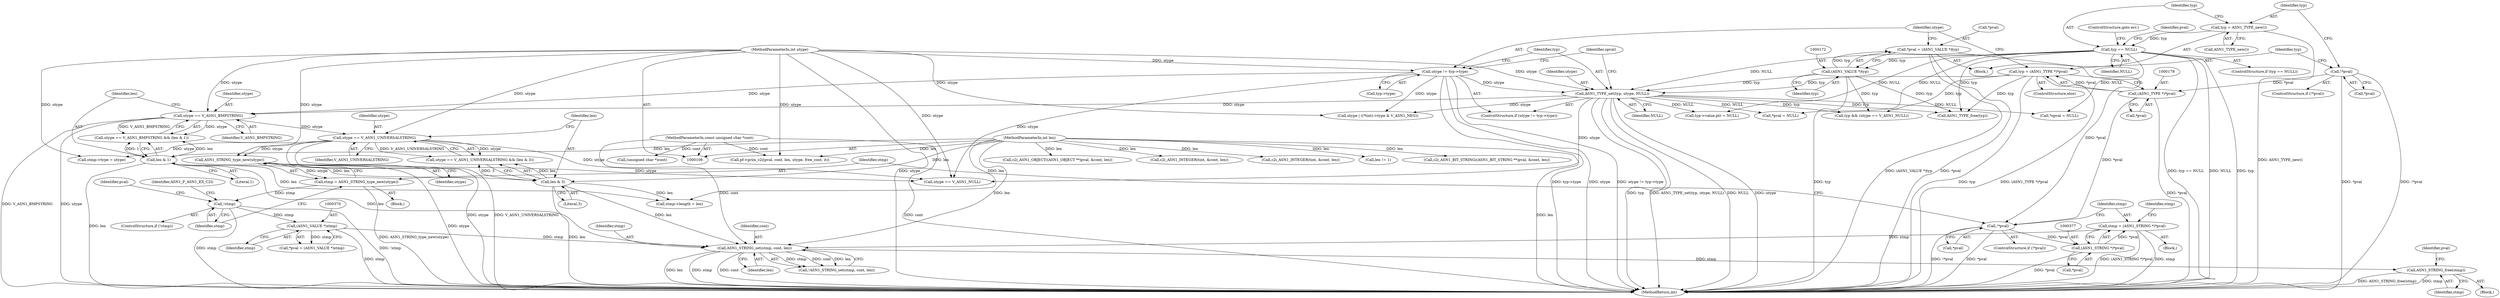 digraph "0_openssl_f5da52e308a6aeea6d5f3df98c4da295d7e9cc27_0@API" {
"1000425" [label="(Call,ASN1_STRING_free(stmp))"];
"1000417" [label="(Call,ASN1_STRING_set(stmp, cont, len))"];
"1000374" [label="(Call,stmp = (ASN1_STRING *)*pval)"];
"1000376" [label="(Call,(ASN1_STRING *)*pval)"];
"1000350" [label="(Call,!*pval)"];
"1000168" [label="(Call,*pval = (ASN1_VALUE *)typ)"];
"1000171" [label="(Call,(ASN1_VALUE *)typ)"];
"1000164" [label="(Call,typ == NULL)"];
"1000160" [label="(Call,typ = ASN1_TYPE_new())"];
"1000177" [label="(Call,(ASN1_TYPE *)*pval)"];
"1000156" [label="(Call,!*pval)"];
"1000369" [label="(Call,(ASN1_VALUE *)stmp)"];
"1000359" [label="(Call,!stmp)"];
"1000354" [label="(Call,stmp = ASN1_STRING_type_new(utype))"];
"1000356" [label="(Call,ASN1_STRING_type_new(utype))"];
"1000338" [label="(Call,utype == V_ASN1_UNIVERSALSTRING)"];
"1000325" [label="(Call,utype == V_ASN1_BMPSTRING)"];
"1000187" [label="(Call,ASN1_TYPE_set(typ, utype, NULL))"];
"1000175" [label="(Call,typ = (ASN1_TYPE *)*pval)"];
"1000182" [label="(Call,utype != typ->type)"];
"1000110" [label="(MethodParameterIn,int utype)"];
"1000108" [label="(MethodParameterIn,const unsigned char *cont)"];
"1000328" [label="(Call,len & 1)"];
"1000109" [label="(MethodParameterIn,int len)"];
"1000341" [label="(Call,len & 3)"];
"1000160" [label="(Call,typ = ASN1_TYPE_new())"];
"1000173" [label="(Identifier,typ)"];
"1000404" [label="(Call,stmp->length = len)"];
"1000464" [label="(MethodReturn,int)"];
"1000108" [label="(MethodParameterIn,const unsigned char *cont)"];
"1000425" [label="(Call,ASN1_STRING_free(stmp))"];
"1000454" [label="(Call,ASN1_TYPE_free(typ))"];
"1000341" [label="(Call,len & 3)"];
"1000174" [label="(ControlStructure,else)"];
"1000328" [label="(Call,len & 1)"];
"1000187" [label="(Call,ASN1_TYPE_set(typ, utype, NULL))"];
"1000401" [label="(Call,(unsigned char *)cont)"];
"1000109" [label="(MethodParameterIn,int len)"];
"1000439" [label="(Call,typ->value.ptr = NULL)"];
"1000382" [label="(Identifier,stmp)"];
"1000329" [label="(Identifier,len)"];
"1000169" [label="(Call,*pval)"];
"1000356" [label="(Call,ASN1_STRING_type_new(utype))"];
"1000354" [label="(Call,stmp = ASN1_STRING_type_new(utype))"];
"1000421" [label="(Block,)"];
"1000378" [label="(Call,*pval)"];
"1000436" [label="(Call,utype == V_ASN1_NULL)"];
"1000330" [label="(Literal,1)"];
"1000159" [label="(Block,)"];
"1000363" [label="(Identifier,ASN1_F_ASN1_EX_C2I)"];
"1000208" [label="(Call,c2i_ASN1_OBJECT((ASN1_OBJECT **)pval, &cont, len))"];
"1000349" [label="(ControlStructure,if (!*pval))"];
"1000360" [label="(Identifier,stmp)"];
"1000190" [label="(Identifier,NULL)"];
"1000188" [label="(Identifier,typ)"];
"1000156" [label="(Call,!*pval)"];
"1000375" [label="(Identifier,stmp)"];
"1000353" [label="(Block,)"];
"1000110" [label="(MethodParameterIn,int utype)"];
"1000184" [label="(Call,typ->type)"];
"1000285" [label="(Call,c2i_ASN1_INTEGER(tint, &cont, len))"];
"1000368" [label="(Identifier,pval)"];
"1000161" [label="(Identifier,typ)"];
"1000429" [label="(Identifier,pval)"];
"1000189" [label="(Identifier,utype)"];
"1000357" [label="(Identifier,utype)"];
"1000141" [label="(Call,pf->prim_c2i(pval, cont, len, utype, free_cont, it))"];
"1000327" [label="(Identifier,V_ASN1_BMPSTRING)"];
"1000192" [label="(Identifier,opval)"];
"1000177" [label="(Call,(ASN1_TYPE *)*pval)"];
"1000277" [label="(Call,c2i_ASN1_INTEGER(tint, &cont, len))"];
"1000420" [label="(Identifier,len)"];
"1000419" [label="(Identifier,cont)"];
"1000366" [label="(Call,*pval = (ASN1_VALUE *)stmp)"];
"1000337" [label="(Call,utype == V_ASN1_UNIVERSALSTRING && (len & 3))"];
"1000380" [label="(Call,stmp->type = utype)"];
"1000427" [label="(Call,*pval = NULL)"];
"1000162" [label="(Call,ASN1_TYPE_new())"];
"1000369" [label="(Call,(ASN1_VALUE *)stmp)"];
"1000416" [label="(Call,!ASN1_STRING_set(stmp, cont, len))"];
"1000426" [label="(Identifier,stmp)"];
"1000338" [label="(Call,utype == V_ASN1_UNIVERSALSTRING)"];
"1000343" [label="(Literal,3)"];
"1000371" [label="(Identifier,stmp)"];
"1000350" [label="(Call,!*pval)"];
"1000355" [label="(Identifier,stmp)"];
"1000373" [label="(Block,)"];
"1000182" [label="(Call,utype != typ->type)"];
"1000374" [label="(Call,stmp = (ASN1_STRING *)*pval)"];
"1000351" [label="(Call,*pval)"];
"1000167" [label="(ControlStructure,goto err;)"];
"1000183" [label="(Identifier,utype)"];
"1000359" [label="(Call,!stmp)"];
"1000340" [label="(Identifier,V_ASN1_UNIVERSALSTRING)"];
"1000179" [label="(Call,*pval)"];
"1000234" [label="(Call,len != 1)"];
"1000163" [label="(ControlStructure,if (typ == NULL))"];
"1000170" [label="(Identifier,pval)"];
"1000418" [label="(Identifier,stmp)"];
"1000168" [label="(Call,*pval = (ASN1_VALUE *)typ)"];
"1000325" [label="(Call,utype == V_ASN1_BMPSTRING)"];
"1000326" [label="(Identifier,utype)"];
"1000324" [label="(Call,utype == V_ASN1_BMPSTRING && (len & 1))"];
"1000376" [label="(Call,(ASN1_STRING *)*pval)"];
"1000417" [label="(Call,ASN1_STRING_set(stmp, cont, len))"];
"1000296" [label="(Call,utype | ((*tint)->type & V_ASN1_NEG))"];
"1000339" [label="(Identifier,utype)"];
"1000157" [label="(Call,*pval)"];
"1000342" [label="(Identifier,len)"];
"1000176" [label="(Identifier,typ)"];
"1000434" [label="(Call,typ && (utype == V_ASN1_NULL))"];
"1000458" [label="(Call,*opval = NULL)"];
"1000171" [label="(Call,(ASN1_VALUE *)typ)"];
"1000259" [label="(Call,c2i_ASN1_BIT_STRING((ASN1_BIT_STRING **)pval, &cont, len))"];
"1000181" [label="(ControlStructure,if (utype != typ->type))"];
"1000358" [label="(ControlStructure,if (!stmp))"];
"1000155" [label="(ControlStructure,if (!*pval))"];
"1000166" [label="(Identifier,NULL)"];
"1000165" [label="(Identifier,typ)"];
"1000164" [label="(Call,typ == NULL)"];
"1000175" [label="(Call,typ = (ASN1_TYPE *)*pval)"];
"1000425" -> "1000421"  [label="AST: "];
"1000425" -> "1000426"  [label="CFG: "];
"1000426" -> "1000425"  [label="AST: "];
"1000429" -> "1000425"  [label="CFG: "];
"1000425" -> "1000464"  [label="DDG: stmp"];
"1000425" -> "1000464"  [label="DDG: ASN1_STRING_free(stmp)"];
"1000417" -> "1000425"  [label="DDG: stmp"];
"1000417" -> "1000416"  [label="AST: "];
"1000417" -> "1000420"  [label="CFG: "];
"1000418" -> "1000417"  [label="AST: "];
"1000419" -> "1000417"  [label="AST: "];
"1000420" -> "1000417"  [label="AST: "];
"1000416" -> "1000417"  [label="CFG: "];
"1000417" -> "1000464"  [label="DDG: len"];
"1000417" -> "1000464"  [label="DDG: stmp"];
"1000417" -> "1000464"  [label="DDG: cont"];
"1000417" -> "1000416"  [label="DDG: stmp"];
"1000417" -> "1000416"  [label="DDG: cont"];
"1000417" -> "1000416"  [label="DDG: len"];
"1000374" -> "1000417"  [label="DDG: stmp"];
"1000369" -> "1000417"  [label="DDG: stmp"];
"1000108" -> "1000417"  [label="DDG: cont"];
"1000328" -> "1000417"  [label="DDG: len"];
"1000341" -> "1000417"  [label="DDG: len"];
"1000109" -> "1000417"  [label="DDG: len"];
"1000374" -> "1000373"  [label="AST: "];
"1000374" -> "1000376"  [label="CFG: "];
"1000375" -> "1000374"  [label="AST: "];
"1000376" -> "1000374"  [label="AST: "];
"1000382" -> "1000374"  [label="CFG: "];
"1000374" -> "1000464"  [label="DDG: (ASN1_STRING *)*pval"];
"1000374" -> "1000464"  [label="DDG: stmp"];
"1000376" -> "1000374"  [label="DDG: *pval"];
"1000376" -> "1000378"  [label="CFG: "];
"1000377" -> "1000376"  [label="AST: "];
"1000378" -> "1000376"  [label="AST: "];
"1000376" -> "1000464"  [label="DDG: *pval"];
"1000350" -> "1000376"  [label="DDG: *pval"];
"1000350" -> "1000349"  [label="AST: "];
"1000350" -> "1000351"  [label="CFG: "];
"1000351" -> "1000350"  [label="AST: "];
"1000355" -> "1000350"  [label="CFG: "];
"1000375" -> "1000350"  [label="CFG: "];
"1000350" -> "1000464"  [label="DDG: *pval"];
"1000350" -> "1000464"  [label="DDG: !*pval"];
"1000168" -> "1000350"  [label="DDG: *pval"];
"1000177" -> "1000350"  [label="DDG: *pval"];
"1000168" -> "1000159"  [label="AST: "];
"1000168" -> "1000171"  [label="CFG: "];
"1000169" -> "1000168"  [label="AST: "];
"1000171" -> "1000168"  [label="AST: "];
"1000183" -> "1000168"  [label="CFG: "];
"1000168" -> "1000464"  [label="DDG: *pval"];
"1000168" -> "1000464"  [label="DDG: (ASN1_VALUE *)typ"];
"1000171" -> "1000168"  [label="DDG: typ"];
"1000171" -> "1000173"  [label="CFG: "];
"1000172" -> "1000171"  [label="AST: "];
"1000173" -> "1000171"  [label="AST: "];
"1000171" -> "1000464"  [label="DDG: typ"];
"1000164" -> "1000171"  [label="DDG: typ"];
"1000171" -> "1000187"  [label="DDG: typ"];
"1000171" -> "1000434"  [label="DDG: typ"];
"1000171" -> "1000454"  [label="DDG: typ"];
"1000164" -> "1000163"  [label="AST: "];
"1000164" -> "1000166"  [label="CFG: "];
"1000165" -> "1000164"  [label="AST: "];
"1000166" -> "1000164"  [label="AST: "];
"1000167" -> "1000164"  [label="CFG: "];
"1000170" -> "1000164"  [label="CFG: "];
"1000164" -> "1000464"  [label="DDG: typ == NULL"];
"1000164" -> "1000464"  [label="DDG: NULL"];
"1000164" -> "1000464"  [label="DDG: typ"];
"1000160" -> "1000164"  [label="DDG: typ"];
"1000164" -> "1000187"  [label="DDG: NULL"];
"1000164" -> "1000427"  [label="DDG: NULL"];
"1000164" -> "1000439"  [label="DDG: NULL"];
"1000164" -> "1000454"  [label="DDG: typ"];
"1000164" -> "1000458"  [label="DDG: NULL"];
"1000160" -> "1000159"  [label="AST: "];
"1000160" -> "1000162"  [label="CFG: "];
"1000161" -> "1000160"  [label="AST: "];
"1000162" -> "1000160"  [label="AST: "];
"1000165" -> "1000160"  [label="CFG: "];
"1000160" -> "1000464"  [label="DDG: ASN1_TYPE_new()"];
"1000177" -> "1000175"  [label="AST: "];
"1000177" -> "1000179"  [label="CFG: "];
"1000178" -> "1000177"  [label="AST: "];
"1000179" -> "1000177"  [label="AST: "];
"1000175" -> "1000177"  [label="CFG: "];
"1000177" -> "1000464"  [label="DDG: *pval"];
"1000177" -> "1000175"  [label="DDG: *pval"];
"1000156" -> "1000177"  [label="DDG: *pval"];
"1000156" -> "1000155"  [label="AST: "];
"1000156" -> "1000157"  [label="CFG: "];
"1000157" -> "1000156"  [label="AST: "];
"1000161" -> "1000156"  [label="CFG: "];
"1000176" -> "1000156"  [label="CFG: "];
"1000156" -> "1000464"  [label="DDG: *pval"];
"1000156" -> "1000464"  [label="DDG: !*pval"];
"1000369" -> "1000366"  [label="AST: "];
"1000369" -> "1000371"  [label="CFG: "];
"1000370" -> "1000369"  [label="AST: "];
"1000371" -> "1000369"  [label="AST: "];
"1000366" -> "1000369"  [label="CFG: "];
"1000369" -> "1000464"  [label="DDG: stmp"];
"1000369" -> "1000366"  [label="DDG: stmp"];
"1000359" -> "1000369"  [label="DDG: stmp"];
"1000359" -> "1000358"  [label="AST: "];
"1000359" -> "1000360"  [label="CFG: "];
"1000360" -> "1000359"  [label="AST: "];
"1000363" -> "1000359"  [label="CFG: "];
"1000368" -> "1000359"  [label="CFG: "];
"1000359" -> "1000464"  [label="DDG: stmp"];
"1000359" -> "1000464"  [label="DDG: !stmp"];
"1000354" -> "1000359"  [label="DDG: stmp"];
"1000354" -> "1000353"  [label="AST: "];
"1000354" -> "1000356"  [label="CFG: "];
"1000355" -> "1000354"  [label="AST: "];
"1000356" -> "1000354"  [label="AST: "];
"1000360" -> "1000354"  [label="CFG: "];
"1000354" -> "1000464"  [label="DDG: ASN1_STRING_type_new(utype)"];
"1000356" -> "1000354"  [label="DDG: utype"];
"1000356" -> "1000357"  [label="CFG: "];
"1000357" -> "1000356"  [label="AST: "];
"1000356" -> "1000464"  [label="DDG: utype"];
"1000338" -> "1000356"  [label="DDG: utype"];
"1000110" -> "1000356"  [label="DDG: utype"];
"1000356" -> "1000436"  [label="DDG: utype"];
"1000338" -> "1000337"  [label="AST: "];
"1000338" -> "1000340"  [label="CFG: "];
"1000339" -> "1000338"  [label="AST: "];
"1000340" -> "1000338"  [label="AST: "];
"1000342" -> "1000338"  [label="CFG: "];
"1000337" -> "1000338"  [label="CFG: "];
"1000338" -> "1000464"  [label="DDG: utype"];
"1000338" -> "1000464"  [label="DDG: V_ASN1_UNIVERSALSTRING"];
"1000338" -> "1000337"  [label="DDG: utype"];
"1000338" -> "1000337"  [label="DDG: V_ASN1_UNIVERSALSTRING"];
"1000325" -> "1000338"  [label="DDG: utype"];
"1000110" -> "1000338"  [label="DDG: utype"];
"1000338" -> "1000380"  [label="DDG: utype"];
"1000338" -> "1000436"  [label="DDG: utype"];
"1000325" -> "1000324"  [label="AST: "];
"1000325" -> "1000327"  [label="CFG: "];
"1000326" -> "1000325"  [label="AST: "];
"1000327" -> "1000325"  [label="AST: "];
"1000329" -> "1000325"  [label="CFG: "];
"1000324" -> "1000325"  [label="CFG: "];
"1000325" -> "1000464"  [label="DDG: utype"];
"1000325" -> "1000464"  [label="DDG: V_ASN1_BMPSTRING"];
"1000325" -> "1000324"  [label="DDG: utype"];
"1000325" -> "1000324"  [label="DDG: V_ASN1_BMPSTRING"];
"1000187" -> "1000325"  [label="DDG: utype"];
"1000182" -> "1000325"  [label="DDG: utype"];
"1000110" -> "1000325"  [label="DDG: utype"];
"1000187" -> "1000181"  [label="AST: "];
"1000187" -> "1000190"  [label="CFG: "];
"1000188" -> "1000187"  [label="AST: "];
"1000189" -> "1000187"  [label="AST: "];
"1000190" -> "1000187"  [label="AST: "];
"1000192" -> "1000187"  [label="CFG: "];
"1000187" -> "1000464"  [label="DDG: typ"];
"1000187" -> "1000464"  [label="DDG: ASN1_TYPE_set(typ, utype, NULL)"];
"1000187" -> "1000464"  [label="DDG: NULL"];
"1000187" -> "1000464"  [label="DDG: utype"];
"1000175" -> "1000187"  [label="DDG: typ"];
"1000182" -> "1000187"  [label="DDG: utype"];
"1000110" -> "1000187"  [label="DDG: utype"];
"1000187" -> "1000296"  [label="DDG: utype"];
"1000187" -> "1000427"  [label="DDG: NULL"];
"1000187" -> "1000434"  [label="DDG: typ"];
"1000187" -> "1000436"  [label="DDG: utype"];
"1000187" -> "1000439"  [label="DDG: NULL"];
"1000187" -> "1000454"  [label="DDG: typ"];
"1000187" -> "1000458"  [label="DDG: NULL"];
"1000175" -> "1000174"  [label="AST: "];
"1000176" -> "1000175"  [label="AST: "];
"1000183" -> "1000175"  [label="CFG: "];
"1000175" -> "1000464"  [label="DDG: typ"];
"1000175" -> "1000464"  [label="DDG: (ASN1_TYPE *)*pval"];
"1000175" -> "1000434"  [label="DDG: typ"];
"1000175" -> "1000454"  [label="DDG: typ"];
"1000182" -> "1000181"  [label="AST: "];
"1000182" -> "1000184"  [label="CFG: "];
"1000183" -> "1000182"  [label="AST: "];
"1000184" -> "1000182"  [label="AST: "];
"1000188" -> "1000182"  [label="CFG: "];
"1000192" -> "1000182"  [label="CFG: "];
"1000182" -> "1000464"  [label="DDG: utype != typ->type"];
"1000182" -> "1000464"  [label="DDG: typ->type"];
"1000182" -> "1000464"  [label="DDG: utype"];
"1000110" -> "1000182"  [label="DDG: utype"];
"1000182" -> "1000296"  [label="DDG: utype"];
"1000182" -> "1000436"  [label="DDG: utype"];
"1000110" -> "1000106"  [label="AST: "];
"1000110" -> "1000464"  [label="DDG: utype"];
"1000110" -> "1000141"  [label="DDG: utype"];
"1000110" -> "1000296"  [label="DDG: utype"];
"1000110" -> "1000380"  [label="DDG: utype"];
"1000110" -> "1000436"  [label="DDG: utype"];
"1000108" -> "1000106"  [label="AST: "];
"1000108" -> "1000464"  [label="DDG: cont"];
"1000108" -> "1000141"  [label="DDG: cont"];
"1000108" -> "1000401"  [label="DDG: cont"];
"1000328" -> "1000324"  [label="AST: "];
"1000328" -> "1000330"  [label="CFG: "];
"1000329" -> "1000328"  [label="AST: "];
"1000330" -> "1000328"  [label="AST: "];
"1000324" -> "1000328"  [label="CFG: "];
"1000328" -> "1000464"  [label="DDG: len"];
"1000328" -> "1000324"  [label="DDG: len"];
"1000328" -> "1000324"  [label="DDG: 1"];
"1000109" -> "1000328"  [label="DDG: len"];
"1000328" -> "1000341"  [label="DDG: len"];
"1000328" -> "1000404"  [label="DDG: len"];
"1000109" -> "1000106"  [label="AST: "];
"1000109" -> "1000464"  [label="DDG: len"];
"1000109" -> "1000141"  [label="DDG: len"];
"1000109" -> "1000208"  [label="DDG: len"];
"1000109" -> "1000234"  [label="DDG: len"];
"1000109" -> "1000259"  [label="DDG: len"];
"1000109" -> "1000277"  [label="DDG: len"];
"1000109" -> "1000285"  [label="DDG: len"];
"1000109" -> "1000341"  [label="DDG: len"];
"1000109" -> "1000404"  [label="DDG: len"];
"1000341" -> "1000337"  [label="AST: "];
"1000341" -> "1000343"  [label="CFG: "];
"1000342" -> "1000341"  [label="AST: "];
"1000343" -> "1000341"  [label="AST: "];
"1000337" -> "1000341"  [label="CFG: "];
"1000341" -> "1000464"  [label="DDG: len"];
"1000341" -> "1000337"  [label="DDG: len"];
"1000341" -> "1000337"  [label="DDG: 3"];
"1000341" -> "1000404"  [label="DDG: len"];
}
